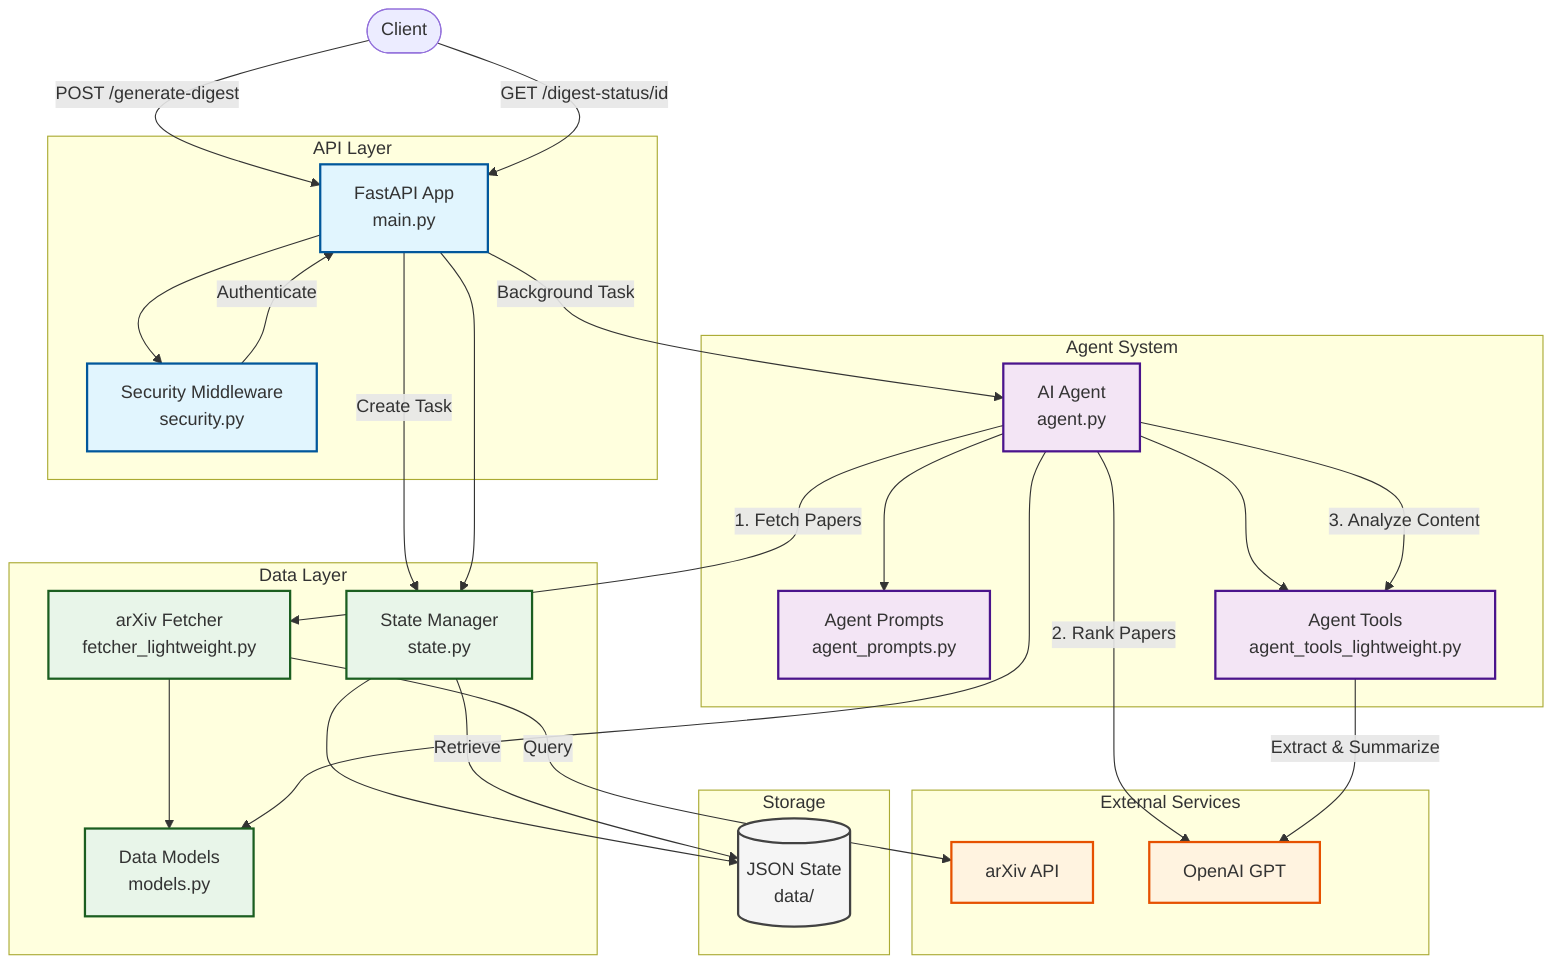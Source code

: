 graph TB
    subgraph "API Layer"
        API[FastAPI App<br/>main.py]
        Auth[Security Middleware<br/>security.py]
    end
    
    subgraph "Agent System"
        Agent[AI Agent<br/>agent.py]
        Prompts[Agent Prompts<br/>agent_prompts.py]
        Tools[Agent Tools<br/>agent_tools_lightweight.py]
    end
    
    subgraph "Data Layer"
        Fetcher[arXiv Fetcher<br/>fetcher_lightweight.py]
        Models[Data Models<br/>models.py]
        State[State Manager<br/>state.py]
    end
    
    subgraph "External Services"
        ArXiv[arXiv API]
        OpenAI[OpenAI GPT]
    end
    
    subgraph "Storage"
        JSON[(JSON State<br/>data/)]
    end
    
    %% API Flow
    Client([Client]) -->|POST /generate-digest| API
    API --> Auth
    Auth -->|Authenticate| API
    API -->|Create Task| State
    API -->|Background Task| Agent
    
    %% Agent Flow
    Agent --> Prompts
    Agent --> Tools
    Agent -->|1. Fetch Papers| Fetcher
    Fetcher -->|Query| ArXiv
    
    %% Processing Flow
    Agent -->|2. Rank Papers| OpenAI
    Agent -->|3. Analyze Content| Tools
    Tools -->|Extract & Summarize| OpenAI
    
    %% Data Flow
    Fetcher --> Models
    Agent --> Models
    State --> JSON
    
    %% Status Check
    Client -->|GET /digest-status/id| API
    API --> State
    State -->|Retrieve| JSON
    
    %% Styling
    classDef api fill:#e1f5fe,stroke:#01579b,stroke-width:2px
    classDef agent fill:#f3e5f5,stroke:#4a148c,stroke-width:2px
    classDef data fill:#e8f5e9,stroke:#1b5e20,stroke-width:2px
    classDef external fill:#fff3e0,stroke:#e65100,stroke-width:2px
    classDef storage fill:#f5f5f5,stroke:#424242,stroke-width:2px
    
    class API,Auth api
    class Agent,Prompts,Tools agent
    class Fetcher,Models,State data
    class ArXiv,OpenAI external
    class JSON storage
